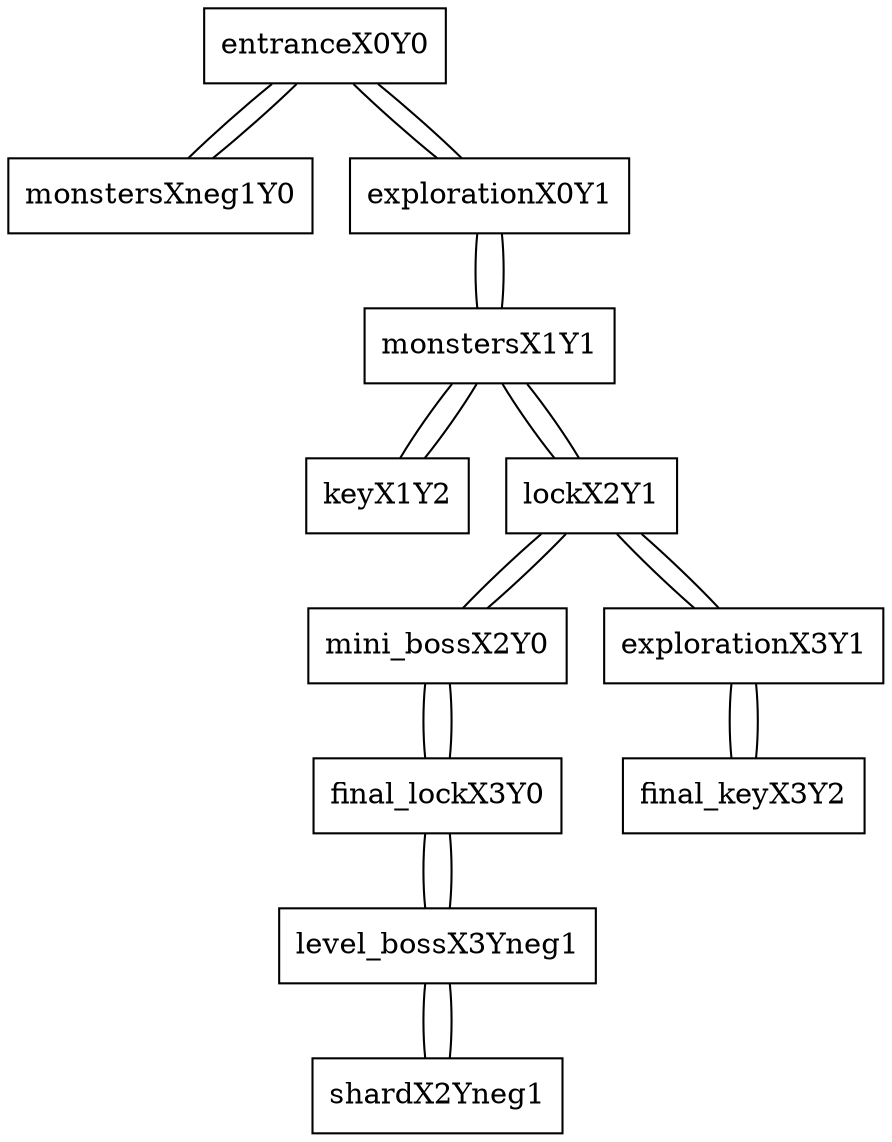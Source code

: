 graph space {

node [shape="box"]; entranceX0Y0 [pad="1.5,0.0" pos="0,0!"]; monstersXneg1Y0 [pad="1.5,0.0" pos="-1,0!"]; explorationX0Y1 [pad="1.5,0.0" pos="0,1!"]; monstersX1Y1 [pad="1.5,0.0" pos="1,1!"]; keyX1Y2 [pad="1.5,0.0" pos="1,2!"]; lockX2Y1 [pad="1.5,0.0" pos="2,1!"]; mini_bossX2Y0 [pad="1.5,0.0" pos="2,0!"]; explorationX3Y1 [pad="1.5,0.0" pos="3,1!"]; final_keyX3Y2 [pad="1.5,0.0" pos="3,2!"]; final_lockX3Y0 [pad="1.5,0.0" pos="3,0!"]; level_bossX3Yneg1 [pad="1.5,0.0" pos="3,-1!"]; shardX2Yneg1 [pad="1.5,0.0" pos="2,-1!"]; 
entranceX0Y0 -- monstersXneg1Y0;
entranceX0Y0 -- explorationX0Y1;
monstersXneg1Y0 -- entranceX0Y0;
explorationX0Y1 -- monstersX1Y1;
explorationX0Y1 -- entranceX0Y0;
monstersX1Y1 -- explorationX0Y1;
monstersX1Y1 -- keyX1Y2;
monstersX1Y1 -- lockX2Y1;
keyX1Y2 -- monstersX1Y1;
lockX2Y1 -- monstersX1Y1;
lockX2Y1 -- explorationX3Y1;
lockX2Y1 -- mini_bossX2Y0;
mini_bossX2Y0 -- lockX2Y1;
mini_bossX2Y0 -- final_lockX3Y0;
explorationX3Y1 -- lockX2Y1;
explorationX3Y1 -- final_keyX3Y2;
final_keyX3Y2 -- explorationX3Y1;
final_lockX3Y0 -- mini_bossX2Y0;
final_lockX3Y0 -- level_bossX3Yneg1;
level_bossX3Yneg1 -- shardX2Yneg1;
level_bossX3Yneg1 -- final_lockX3Y0;
shardX2Yneg1 -- level_bossX3Yneg1;
}